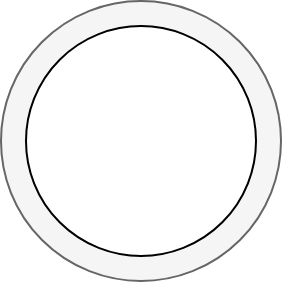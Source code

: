 <mxfile version="20.8.5" type="github">
  <diagram id="lcwmB2aRgka3avqDU1QG" name="第 1 页">
    <mxGraphModel dx="293" dy="172" grid="1" gridSize="10" guides="1" tooltips="1" connect="1" arrows="1" fold="1" page="1" pageScale="1" pageWidth="827" pageHeight="1169" math="0" shadow="0">
      <root>
        <mxCell id="0" />
        <mxCell id="1" parent="0" />
        <mxCell id="ZwDLyrfxPFdCYWF4dFid-1" value="" style="ellipse;whiteSpace=wrap;html=1;aspect=fixed;fillColor=#f5f5f5;strokeColor=#666666;fontColor=#333333;" vertex="1" parent="1">
          <mxGeometry x="347.5" y="427.5" width="140" height="140" as="geometry" />
        </mxCell>
        <mxCell id="ZwDLyrfxPFdCYWF4dFid-2" value="" style="ellipse;whiteSpace=wrap;html=1;aspect=fixed;" vertex="1" parent="1">
          <mxGeometry x="360" y="440" width="115" height="115" as="geometry" />
        </mxCell>
      </root>
    </mxGraphModel>
  </diagram>
</mxfile>
